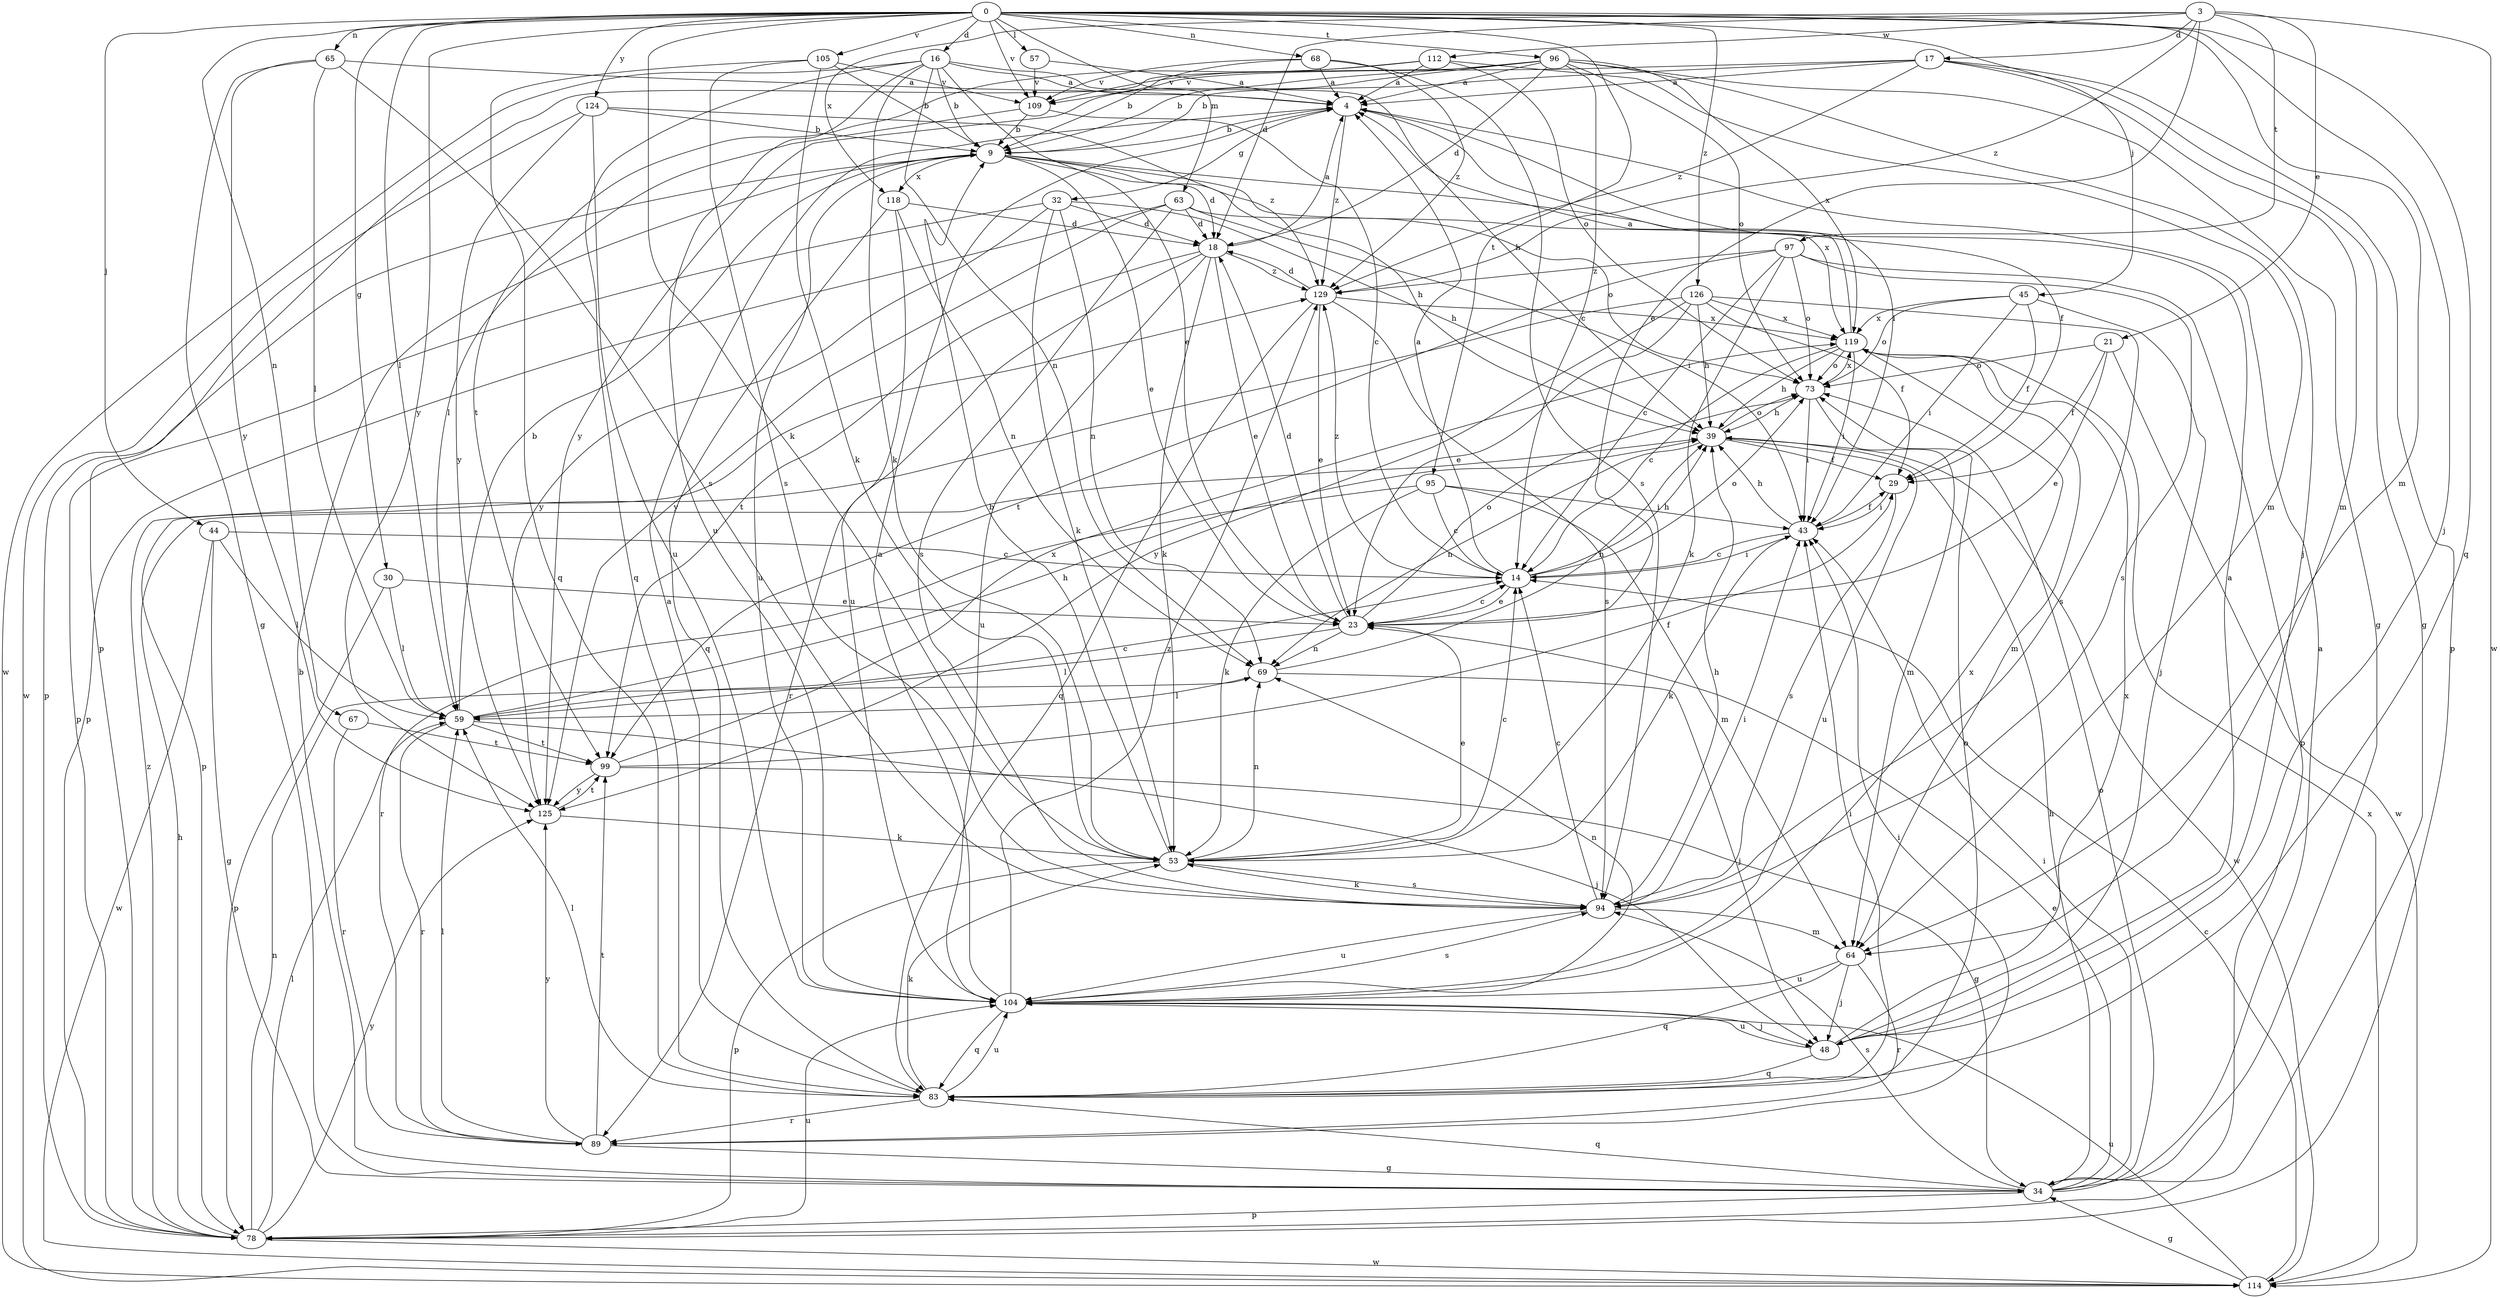 strict digraph  {
0;
3;
4;
9;
14;
16;
17;
18;
21;
23;
29;
30;
32;
34;
39;
43;
44;
45;
48;
53;
57;
59;
63;
64;
65;
67;
68;
69;
73;
78;
83;
89;
94;
95;
96;
97;
99;
104;
105;
109;
112;
114;
118;
119;
124;
125;
126;
129;
0 -> 16  [label=d];
0 -> 30  [label=g];
0 -> 44  [label=j];
0 -> 45  [label=j];
0 -> 48  [label=j];
0 -> 53  [label=k];
0 -> 57  [label=l];
0 -> 59  [label=l];
0 -> 63  [label=m];
0 -> 64  [label=m];
0 -> 65  [label=n];
0 -> 67  [label=n];
0 -> 68  [label=n];
0 -> 83  [label=q];
0 -> 95  [label=t];
0 -> 96  [label=t];
0 -> 105  [label=v];
0 -> 109  [label=v];
0 -> 124  [label=y];
0 -> 125  [label=y];
0 -> 126  [label=z];
3 -> 17  [label=d];
3 -> 18  [label=d];
3 -> 21  [label=e];
3 -> 23  [label=e];
3 -> 97  [label=t];
3 -> 112  [label=w];
3 -> 114  [label=w];
3 -> 118  [label=x];
3 -> 129  [label=z];
4 -> 9  [label=b];
4 -> 32  [label=g];
4 -> 43  [label=i];
4 -> 129  [label=z];
9 -> 18  [label=d];
9 -> 23  [label=e];
9 -> 29  [label=f];
9 -> 39  [label=h];
9 -> 78  [label=p];
9 -> 104  [label=u];
9 -> 118  [label=x];
9 -> 119  [label=x];
14 -> 4  [label=a];
14 -> 23  [label=e];
14 -> 39  [label=h];
14 -> 43  [label=i];
14 -> 73  [label=o];
14 -> 129  [label=z];
16 -> 4  [label=a];
16 -> 9  [label=b];
16 -> 23  [label=e];
16 -> 39  [label=h];
16 -> 53  [label=k];
16 -> 69  [label=n];
16 -> 83  [label=q];
16 -> 104  [label=u];
16 -> 114  [label=w];
17 -> 4  [label=a];
17 -> 9  [label=b];
17 -> 34  [label=g];
17 -> 64  [label=m];
17 -> 78  [label=p];
17 -> 109  [label=v];
17 -> 129  [label=z];
18 -> 4  [label=a];
18 -> 23  [label=e];
18 -> 53  [label=k];
18 -> 89  [label=r];
18 -> 99  [label=t];
18 -> 104  [label=u];
18 -> 129  [label=z];
21 -> 23  [label=e];
21 -> 29  [label=f];
21 -> 73  [label=o];
21 -> 114  [label=w];
23 -> 14  [label=c];
23 -> 18  [label=d];
23 -> 59  [label=l];
23 -> 69  [label=n];
23 -> 73  [label=o];
29 -> 43  [label=i];
29 -> 94  [label=s];
30 -> 23  [label=e];
30 -> 59  [label=l];
30 -> 78  [label=p];
32 -> 18  [label=d];
32 -> 39  [label=h];
32 -> 53  [label=k];
32 -> 69  [label=n];
32 -> 78  [label=p];
32 -> 125  [label=y];
34 -> 4  [label=a];
34 -> 9  [label=b];
34 -> 23  [label=e];
34 -> 39  [label=h];
34 -> 43  [label=i];
34 -> 73  [label=o];
34 -> 78  [label=p];
34 -> 83  [label=q];
34 -> 94  [label=s];
39 -> 29  [label=f];
39 -> 69  [label=n];
39 -> 73  [label=o];
39 -> 104  [label=u];
39 -> 114  [label=w];
43 -> 14  [label=c];
43 -> 29  [label=f];
43 -> 39  [label=h];
43 -> 53  [label=k];
44 -> 14  [label=c];
44 -> 34  [label=g];
44 -> 59  [label=l];
44 -> 114  [label=w];
45 -> 29  [label=f];
45 -> 43  [label=i];
45 -> 48  [label=j];
45 -> 73  [label=o];
45 -> 119  [label=x];
48 -> 4  [label=a];
48 -> 83  [label=q];
48 -> 104  [label=u];
48 -> 119  [label=x];
53 -> 9  [label=b];
53 -> 14  [label=c];
53 -> 23  [label=e];
53 -> 69  [label=n];
53 -> 78  [label=p];
53 -> 94  [label=s];
57 -> 4  [label=a];
57 -> 109  [label=v];
59 -> 9  [label=b];
59 -> 14  [label=c];
59 -> 39  [label=h];
59 -> 48  [label=j];
59 -> 89  [label=r];
59 -> 99  [label=t];
63 -> 18  [label=d];
63 -> 43  [label=i];
63 -> 73  [label=o];
63 -> 78  [label=p];
63 -> 94  [label=s];
63 -> 125  [label=y];
64 -> 48  [label=j];
64 -> 83  [label=q];
64 -> 89  [label=r];
64 -> 104  [label=u];
65 -> 4  [label=a];
65 -> 34  [label=g];
65 -> 59  [label=l];
65 -> 94  [label=s];
65 -> 125  [label=y];
67 -> 89  [label=r];
67 -> 99  [label=t];
68 -> 4  [label=a];
68 -> 9  [label=b];
68 -> 94  [label=s];
68 -> 109  [label=v];
68 -> 129  [label=z];
69 -> 39  [label=h];
69 -> 48  [label=j];
69 -> 59  [label=l];
73 -> 39  [label=h];
73 -> 43  [label=i];
73 -> 64  [label=m];
73 -> 119  [label=x];
78 -> 39  [label=h];
78 -> 59  [label=l];
78 -> 69  [label=n];
78 -> 104  [label=u];
78 -> 114  [label=w];
78 -> 125  [label=y];
78 -> 129  [label=z];
83 -> 4  [label=a];
83 -> 43  [label=i];
83 -> 53  [label=k];
83 -> 59  [label=l];
83 -> 73  [label=o];
83 -> 89  [label=r];
83 -> 104  [label=u];
89 -> 34  [label=g];
89 -> 43  [label=i];
89 -> 59  [label=l];
89 -> 99  [label=t];
89 -> 125  [label=y];
94 -> 14  [label=c];
94 -> 39  [label=h];
94 -> 43  [label=i];
94 -> 53  [label=k];
94 -> 64  [label=m];
94 -> 104  [label=u];
95 -> 14  [label=c];
95 -> 43  [label=i];
95 -> 53  [label=k];
95 -> 64  [label=m];
95 -> 89  [label=r];
96 -> 4  [label=a];
96 -> 9  [label=b];
96 -> 14  [label=c];
96 -> 18  [label=d];
96 -> 34  [label=g];
96 -> 48  [label=j];
96 -> 73  [label=o];
96 -> 78  [label=p];
96 -> 119  [label=x];
96 -> 125  [label=y];
97 -> 14  [label=c];
97 -> 53  [label=k];
97 -> 73  [label=o];
97 -> 78  [label=p];
97 -> 94  [label=s];
97 -> 99  [label=t];
97 -> 129  [label=z];
99 -> 29  [label=f];
99 -> 34  [label=g];
99 -> 119  [label=x];
99 -> 125  [label=y];
104 -> 4  [label=a];
104 -> 48  [label=j];
104 -> 69  [label=n];
104 -> 83  [label=q];
104 -> 94  [label=s];
104 -> 119  [label=x];
104 -> 129  [label=z];
105 -> 9  [label=b];
105 -> 53  [label=k];
105 -> 83  [label=q];
105 -> 94  [label=s];
105 -> 109  [label=v];
109 -> 9  [label=b];
109 -> 14  [label=c];
109 -> 59  [label=l];
112 -> 4  [label=a];
112 -> 64  [label=m];
112 -> 73  [label=o];
112 -> 99  [label=t];
112 -> 109  [label=v];
114 -> 14  [label=c];
114 -> 34  [label=g];
114 -> 104  [label=u];
114 -> 119  [label=x];
118 -> 18  [label=d];
118 -> 69  [label=n];
118 -> 83  [label=q];
118 -> 104  [label=u];
119 -> 4  [label=a];
119 -> 14  [label=c];
119 -> 39  [label=h];
119 -> 43  [label=i];
119 -> 64  [label=m];
119 -> 73  [label=o];
124 -> 9  [label=b];
124 -> 104  [label=u];
124 -> 114  [label=w];
124 -> 125  [label=y];
124 -> 129  [label=z];
125 -> 53  [label=k];
125 -> 99  [label=t];
126 -> 23  [label=e];
126 -> 29  [label=f];
126 -> 39  [label=h];
126 -> 78  [label=p];
126 -> 94  [label=s];
126 -> 119  [label=x];
126 -> 125  [label=y];
129 -> 18  [label=d];
129 -> 23  [label=e];
129 -> 83  [label=q];
129 -> 94  [label=s];
129 -> 119  [label=x];
}
